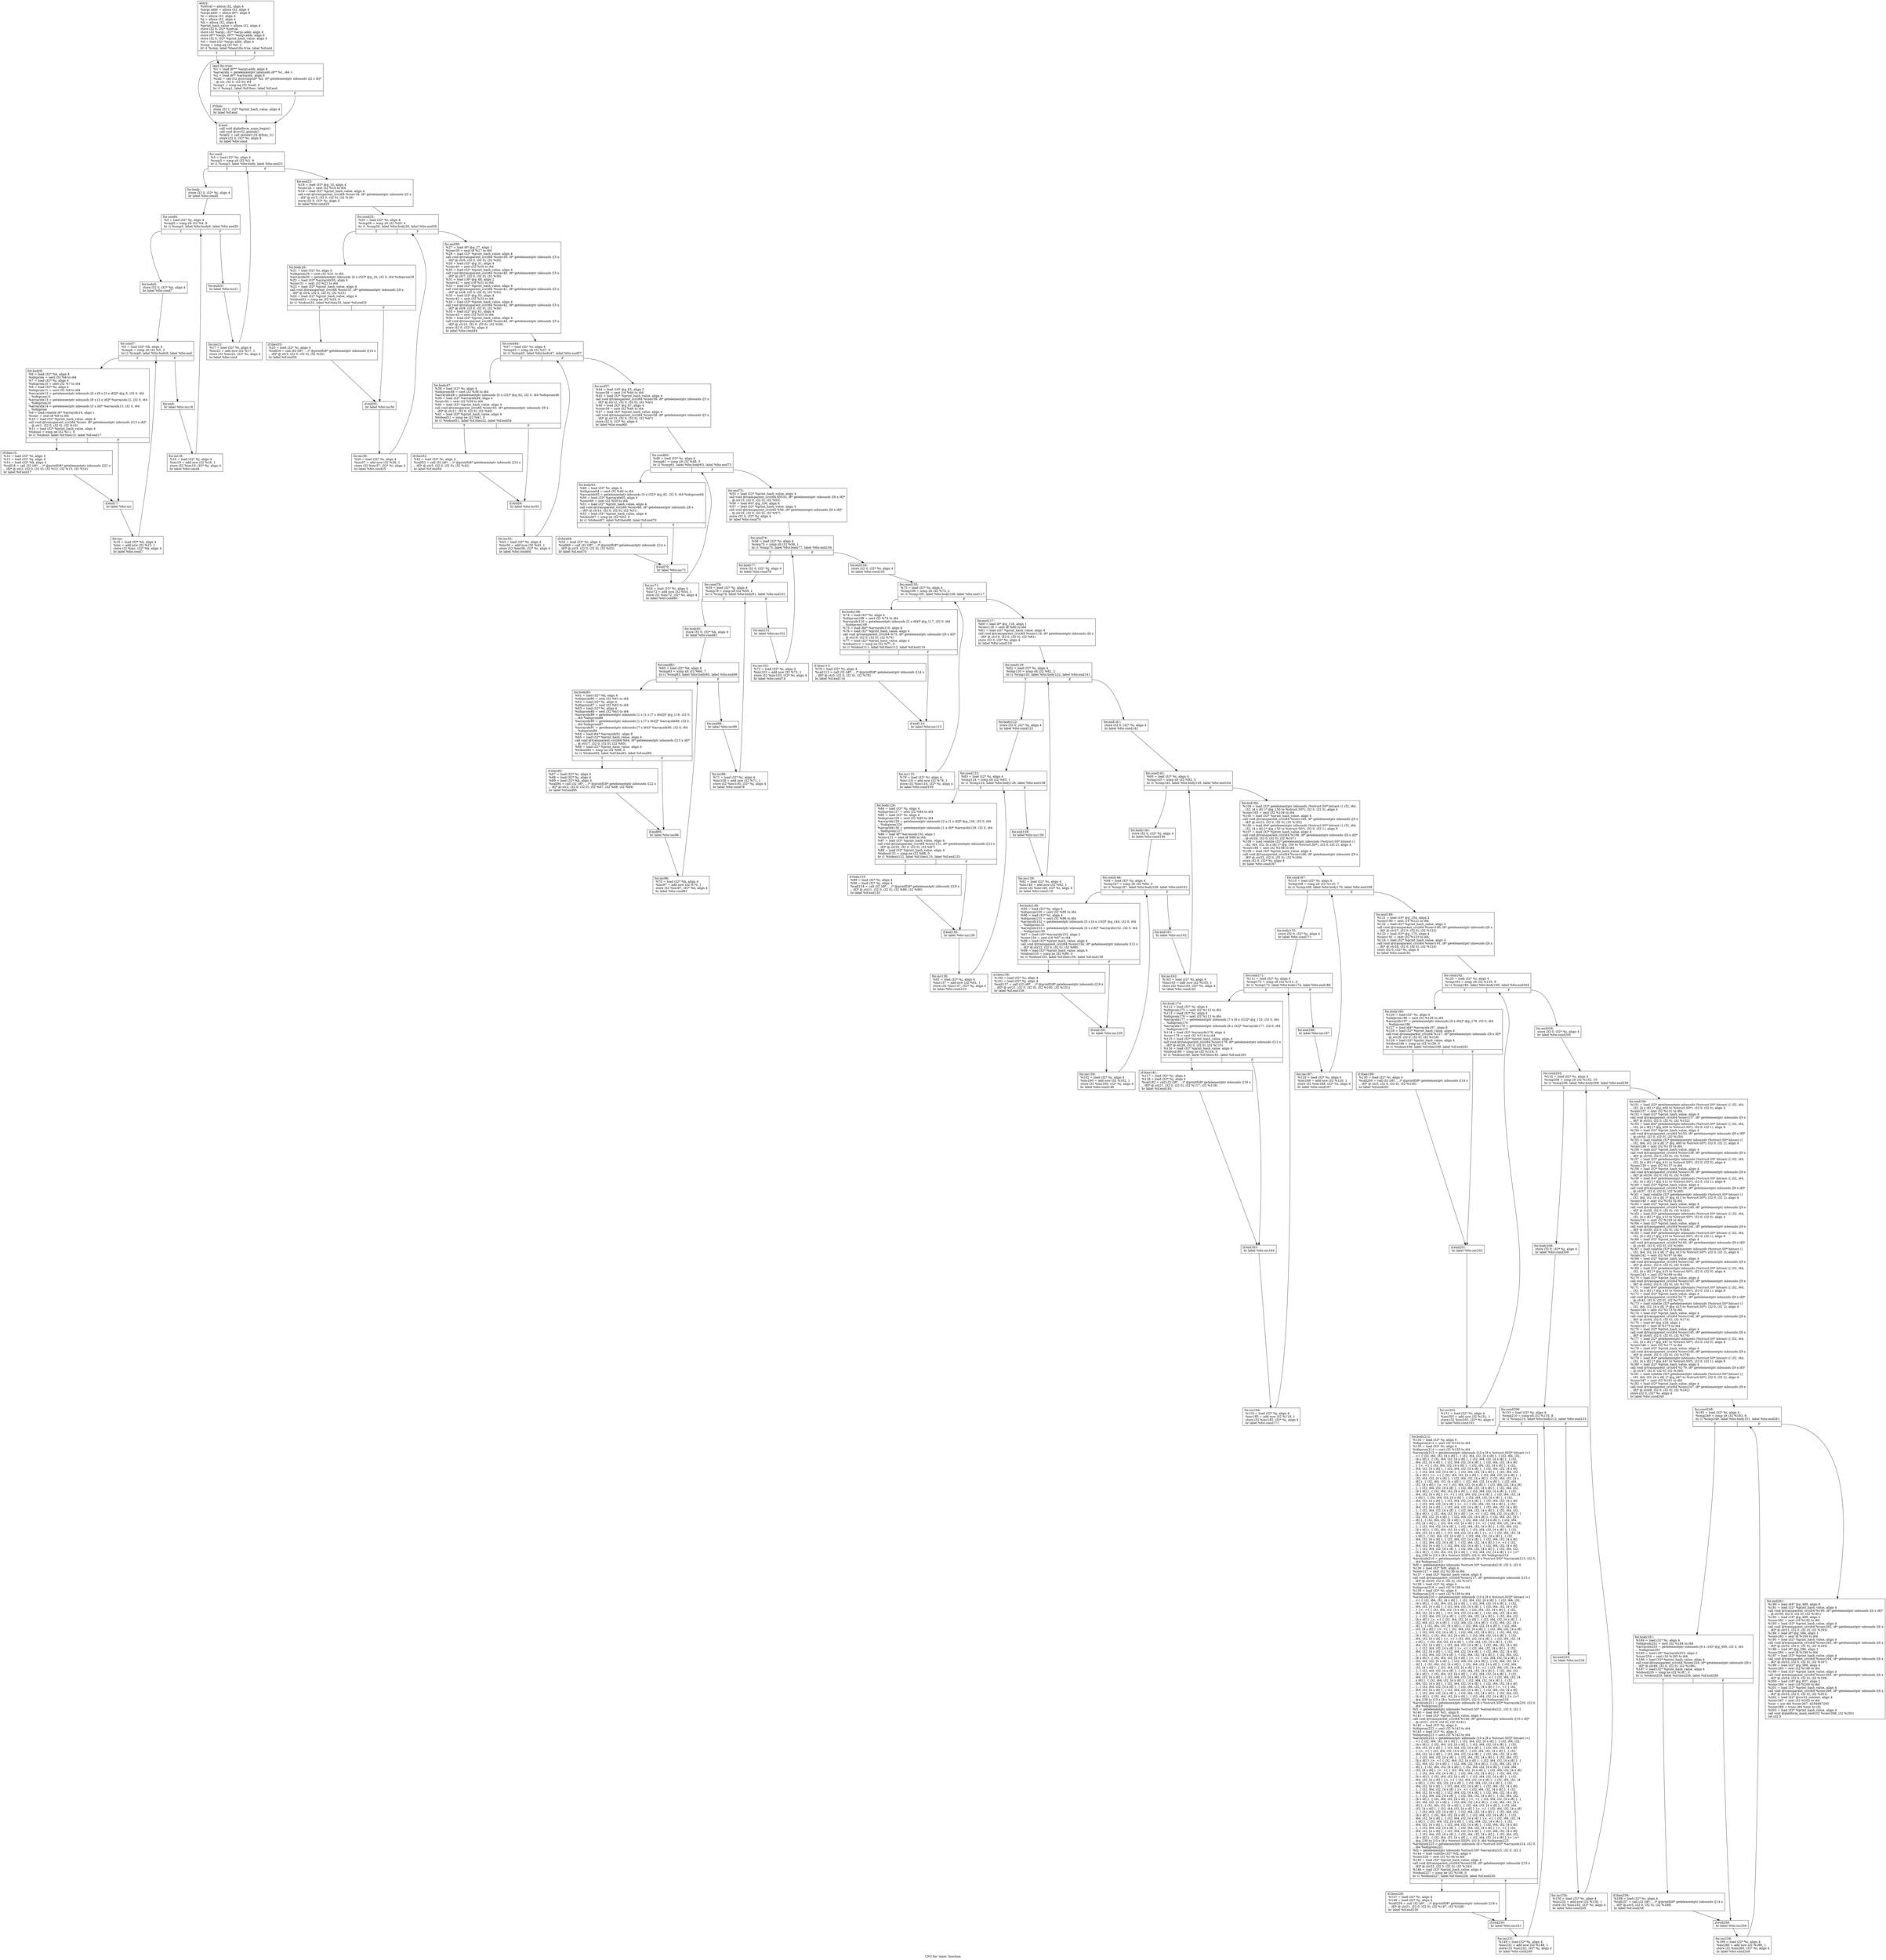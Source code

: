 digraph "CFG for 'main' function" {
	label="CFG for 'main' function";

	Node0xb9564b8 [shape=record,label="{entry:\l  %retval = alloca i32, align 4\l  %argc.addr = alloca i32, align 4\l  %argv.addr = alloca i8**, align 8\l  %i = alloca i32, align 4\l  %j = alloca i32, align 4\l  %k = alloca i32, align 4\l  %print_hash_value = alloca i32, align 4\l  store i32 0, i32* %retval\l  store i32 %argc, i32* %argc.addr, align 4\l  store i8** %argv, i8*** %argv.addr, align 8\l  store i32 0, i32* %print_hash_value, align 4\l  %0 = load i32* %argc.addr, align 4\l  %cmp = icmp eq i32 %0, 2\l  br i1 %cmp, label %land.lhs.true, label %if.end\l|{<s0>T|<s1>F}}"];
	Node0xb9564b8:s0 -> Node0xb9564e8;
	Node0xb9564b8:s1 -> Node0xb956548;
	Node0xb9564e8 [shape=record,label="{land.lhs.true:                                    \l  %1 = load i8*** %argv.addr, align 8\l  %arrayidx = getelementptr inbounds i8** %1, i64 1\l  %2 = load i8** %arrayidx, align 8\l  %call = call i32 @strcmp(i8* %2, i8* getelementptr inbounds ([2 x i8]*\l... @.str, i32 0, i32 0)) #4\l  %cmp1 = icmp eq i32 %call, 0\l  br i1 %cmp1, label %if.then, label %if.end\l|{<s0>T|<s1>F}}"];
	Node0xb9564e8:s0 -> Node0xb956518;
	Node0xb9564e8:s1 -> Node0xb956548;
	Node0xb956518 [shape=record,label="{if.then:                                          \l  store i32 1, i32* %print_hash_value, align 4\l  br label %if.end\l}"];
	Node0xb956518 -> Node0xb956548;
	Node0xb956548 [shape=record,label="{if.end:                                           \l  call void @platform_main_begin()\l  call void @crc32_gentab()\l  %call2 = call zeroext i16 @func_1()\l  store i32 0, i32* %i, align 4\l  br label %for.cond\l}"];
	Node0xb956548 -> Node0xb956578;
	Node0xb956578 [shape=record,label="{for.cond:                                         \l  %3 = load i32* %i, align 4\l  %cmp3 = icmp slt i32 %3, 9\l  br i1 %cmp3, label %for.body, label %for.end23\l|{<s0>T|<s1>F}}"];
	Node0xb956578:s0 -> Node0xb9565a8;
	Node0xb956578:s1 -> Node0xb9567e8;
	Node0xb9565a8 [shape=record,label="{for.body:                                         \l  store i32 0, i32* %j, align 4\l  br label %for.cond4\l}"];
	Node0xb9565a8 -> Node0xb9565d8;
	Node0xb9565d8 [shape=record,label="{for.cond4:                                        \l  %4 = load i32* %j, align 4\l  %cmp5 = icmp slt i32 %4, 8\l  br i1 %cmp5, label %for.body6, label %for.end20\l|{<s0>T|<s1>F}}"];
	Node0xb9565d8:s0 -> Node0xb956608;
	Node0xb9565d8:s1 -> Node0xb956788;
	Node0xb956608 [shape=record,label="{for.body6:                                        \l  store i32 0, i32* %k, align 4\l  br label %for.cond7\l}"];
	Node0xb956608 -> Node0xb956638;
	Node0xb956638 [shape=record,label="{for.cond7:                                        \l  %5 = load i32* %k, align 4\l  %cmp8 = icmp slt i32 %5, 3\l  br i1 %cmp8, label %for.body9, label %for.end\l|{<s0>T|<s1>F}}"];
	Node0xb956638:s0 -> Node0xb956668;
	Node0xb956638:s1 -> Node0xb956728;
	Node0xb956668 [shape=record,label="{for.body9:                                        \l  %6 = load i32* %k, align 4\l  %idxprom = sext i32 %6 to i64\l  %7 = load i32* %j, align 4\l  %idxprom10 = sext i32 %7 to i64\l  %8 = load i32* %i, align 4\l  %idxprom11 = sext i32 %8 to i64\l  %arrayidx12 = getelementptr inbounds [9 x [8 x [3 x i8]]]* @g_5, i32 0, i64\l... %idxprom11\l  %arrayidx13 = getelementptr inbounds [8 x [3 x i8]]* %arrayidx12, i32 0, i64\l... %idxprom10\l  %arrayidx14 = getelementptr inbounds [3 x i8]* %arrayidx13, i32 0, i64\l... %idxprom\l  %9 = load volatile i8* %arrayidx14, align 1\l  %conv = zext i8 %9 to i64\l  %10 = load i32* %print_hash_value, align 4\l  call void @transparent_crc(i64 %conv, i8* getelementptr inbounds ([13 x i8]*\l... @.str1, i32 0, i32 0), i32 %10)\l  %11 = load i32* %print_hash_value, align 4\l  %tobool = icmp ne i32 %11, 0\l  br i1 %tobool, label %if.then15, label %if.end17\l|{<s0>T|<s1>F}}"];
	Node0xb956668:s0 -> Node0xb956698;
	Node0xb956668:s1 -> Node0xb9566c8;
	Node0xb956698 [shape=record,label="{if.then15:                                        \l  %12 = load i32* %i, align 4\l  %13 = load i32* %j, align 4\l  %14 = load i32* %k, align 4\l  %call16 = call i32 (i8*, ...)* @printf(i8* getelementptr inbounds ([22 x\l... i8]* @.str2, i32 0, i32 0), i32 %12, i32 %13, i32 %14)\l  br label %if.end17\l}"];
	Node0xb956698 -> Node0xb9566c8;
	Node0xb9566c8 [shape=record,label="{if.end17:                                         \l  br label %for.inc\l}"];
	Node0xb9566c8 -> Node0xb9566f8;
	Node0xb9566f8 [shape=record,label="{for.inc:                                          \l  %15 = load i32* %k, align 4\l  %inc = add nsw i32 %15, 1\l  store i32 %inc, i32* %k, align 4\l  br label %for.cond7\l}"];
	Node0xb9566f8 -> Node0xb956638;
	Node0xb956728 [shape=record,label="{for.end:                                          \l  br label %for.inc18\l}"];
	Node0xb956728 -> Node0xb956758;
	Node0xb956758 [shape=record,label="{for.inc18:                                        \l  %16 = load i32* %j, align 4\l  %inc19 = add nsw i32 %16, 1\l  store i32 %inc19, i32* %j, align 4\l  br label %for.cond4\l}"];
	Node0xb956758 -> Node0xb9565d8;
	Node0xb956788 [shape=record,label="{for.end20:                                        \l  br label %for.inc21\l}"];
	Node0xb956788 -> Node0xb9567b8;
	Node0xb9567b8 [shape=record,label="{for.inc21:                                        \l  %17 = load i32* %i, align 4\l  %inc22 = add nsw i32 %17, 1\l  store i32 %inc22, i32* %i, align 4\l  br label %for.cond\l}"];
	Node0xb9567b8 -> Node0xb956578;
	Node0xb9567e8 [shape=record,label="{for.end23:                                        \l  %18 = load i32* @g_10, align 4\l  %conv24 = sext i32 %18 to i64\l  %19 = load i32* %print_hash_value, align 4\l  call void @transparent_crc(i64 %conv24, i8* getelementptr inbounds ([5 x\l... i8]* @.str3, i32 0, i32 0), i32 %19)\l  store i32 0, i32* %i, align 4\l  br label %for.cond25\l}"];
	Node0xb9567e8 -> Node0xb956818;
	Node0xb956818 [shape=record,label="{for.cond25:                                       \l  %20 = load i32* %i, align 4\l  %cmp26 = icmp slt i32 %20, 4\l  br i1 %cmp26, label %for.body28, label %for.end38\l|{<s0>T|<s1>F}}"];
	Node0xb956818:s0 -> Node0xb956848;
	Node0xb956818:s1 -> Node0xb93a7d8;
	Node0xb956848 [shape=record,label="{for.body28:                                       \l  %21 = load i32* %i, align 4\l  %idxprom29 = sext i32 %21 to i64\l  %arrayidx30 = getelementptr inbounds [4 x i32]* @g_16, i32 0, i64 %idxprom29\l  %22 = load i32* %arrayidx30, align 4\l  %conv31 = sext i32 %22 to i64\l  %23 = load i32* %print_hash_value, align 4\l  call void @transparent_crc(i64 %conv31, i8* getelementptr inbounds ([8 x\l... i8]* @.str4, i32 0, i32 0), i32 %23)\l  %24 = load i32* %print_hash_value, align 4\l  %tobool32 = icmp ne i32 %24, 0\l  br i1 %tobool32, label %if.then33, label %if.end35\l|{<s0>T|<s1>F}}"];
	Node0xb956848:s0 -> Node0xb956878;
	Node0xb956848:s1 -> Node0xb9568a8;
	Node0xb956878 [shape=record,label="{if.then33:                                        \l  %25 = load i32* %i, align 4\l  %call34 = call i32 (i8*, ...)* @printf(i8* getelementptr inbounds ([14 x\l... i8]* @.str5, i32 0, i32 0), i32 %25)\l  br label %if.end35\l}"];
	Node0xb956878 -> Node0xb9568a8;
	Node0xb9568a8 [shape=record,label="{if.end35:                                         \l  br label %for.inc36\l}"];
	Node0xb9568a8 -> Node0xb9568d8;
	Node0xb9568d8 [shape=record,label="{for.inc36:                                        \l  %26 = load i32* %i, align 4\l  %inc37 = add nsw i32 %26, 1\l  store i32 %inc37, i32* %i, align 4\l  br label %for.cond25\l}"];
	Node0xb9568d8 -> Node0xb956818;
	Node0xb93a7d8 [shape=record,label="{for.end38:                                        \l  %27 = load i8* @g_27, align 1\l  %conv39 = sext i8 %27 to i64\l  %28 = load i32* %print_hash_value, align 4\l  call void @transparent_crc(i64 %conv39, i8* getelementptr inbounds ([5 x\l... i8]* @.str6, i32 0, i32 0), i32 %28)\l  %29 = load i32* @g_31, align 4\l  %conv40 = zext i32 %29 to i64\l  %30 = load i32* %print_hash_value, align 4\l  call void @transparent_crc(i64 %conv40, i8* getelementptr inbounds ([5 x\l... i8]* @.str7, i32 0, i32 0), i32 %30)\l  %31 = load i16* @g_48, align 2\l  %conv41 = zext i16 %31 to i64\l  %32 = load i32* %print_hash_value, align 4\l  call void @transparent_crc(i64 %conv41, i8* getelementptr inbounds ([5 x\l... i8]* @.str8, i32 0, i32 0), i32 %32)\l  %33 = load i32* @g_53, align 4\l  %conv42 = sext i32 %33 to i64\l  %34 = load i32* %print_hash_value, align 4\l  call void @transparent_crc(i64 %conv42, i8* getelementptr inbounds ([5 x\l... i8]* @.str9, i32 0, i32 0), i32 %34)\l  %35 = load i32* @g_61, align 4\l  %conv43 = sext i32 %35 to i64\l  %36 = load i32* %print_hash_value, align 4\l  call void @transparent_crc(i64 %conv43, i8* getelementptr inbounds ([5 x\l... i8]* @.str10, i32 0, i32 0), i32 %36)\l  store i32 0, i32* %i, align 4\l  br label %for.cond44\l}"];
	Node0xb93a7d8 -> Node0xb93a808;
	Node0xb93a808 [shape=record,label="{for.cond44:                                       \l  %37 = load i32* %i, align 4\l  %cmp45 = icmp slt i32 %37, 6\l  br i1 %cmp45, label %for.body47, label %for.end57\l|{<s0>T|<s1>F}}"];
	Node0xb93a808:s0 -> Node0xb93a838;
	Node0xb93a808:s1 -> Node0xb94a2e8;
	Node0xb93a838 [shape=record,label="{for.body47:                                       \l  %38 = load i32* %i, align 4\l  %idxprom48 = sext i32 %38 to i64\l  %arrayidx49 = getelementptr inbounds [6 x i32]* @g_62, i32 0, i64 %idxprom48\l  %39 = load i32* %arrayidx49, align 4\l  %conv50 = sext i32 %39 to i64\l  %40 = load i32* %print_hash_value, align 4\l  call void @transparent_crc(i64 %conv50, i8* getelementptr inbounds ([8 x\l... i8]* @.str11, i32 0, i32 0), i32 %40)\l  %41 = load i32* %print_hash_value, align 4\l  %tobool51 = icmp ne i32 %41, 0\l  br i1 %tobool51, label %if.then52, label %if.end54\l|{<s0>T|<s1>F}}"];
	Node0xb93a838:s0 -> Node0xb93a868;
	Node0xb93a838:s1 -> Node0xb93a898;
	Node0xb93a868 [shape=record,label="{if.then52:                                        \l  %42 = load i32* %i, align 4\l  %call53 = call i32 (i8*, ...)* @printf(i8* getelementptr inbounds ([14 x\l... i8]* @.str5, i32 0, i32 0), i32 %42)\l  br label %if.end54\l}"];
	Node0xb93a868 -> Node0xb93a898;
	Node0xb93a898 [shape=record,label="{if.end54:                                         \l  br label %for.inc55\l}"];
	Node0xb93a898 -> Node0xb93a8c8;
	Node0xb93a8c8 [shape=record,label="{for.inc55:                                        \l  %43 = load i32* %i, align 4\l  %inc56 = add nsw i32 %43, 1\l  store i32 %inc56, i32* %i, align 4\l  br label %for.cond44\l}"];
	Node0xb93a8c8 -> Node0xb93a808;
	Node0xb94a2e8 [shape=record,label="{for.end57:                                        \l  %44 = load i16* @g_63, align 2\l  %conv58 = zext i16 %44 to i64\l  %45 = load i32* %print_hash_value, align 4\l  call void @transparent_crc(i64 %conv58, i8* getelementptr inbounds ([5 x\l... i8]* @.str12, i32 0, i32 0), i32 %45)\l  %46 = load i32* @g_87, align 4\l  %conv59 = sext i32 %46 to i64\l  %47 = load i32* %print_hash_value, align 4\l  call void @transparent_crc(i64 %conv59, i8* getelementptr inbounds ([5 x\l... i8]* @.str13, i32 0, i32 0), i32 %47)\l  store i32 0, i32* %i, align 4\l  br label %for.cond60\l}"];
	Node0xb94a2e8 -> Node0xb94a318;
	Node0xb94a318 [shape=record,label="{for.cond60:                                       \l  %48 = load i32* %i, align 4\l  %cmp61 = icmp slt i32 %48, 5\l  br i1 %cmp61, label %for.body63, label %for.end73\l|{<s0>T|<s1>F}}"];
	Node0xb94a318:s0 -> Node0xb94a348;
	Node0xb94a318:s1 -> Node0xb94a408;
	Node0xb94a348 [shape=record,label="{for.body63:                                       \l  %49 = load i32* %i, align 4\l  %idxprom64 = sext i32 %49 to i64\l  %arrayidx65 = getelementptr inbounds [5 x i32]* @g_92, i32 0, i64 %idxprom64\l  %50 = load i32* %arrayidx65, align 4\l  %conv66 = zext i32 %50 to i64\l  %51 = load i32* %print_hash_value, align 4\l  call void @transparent_crc(i64 %conv66, i8* getelementptr inbounds ([8 x\l... i8]* @.str14, i32 0, i32 0), i32 %51)\l  %52 = load i32* %print_hash_value, align 4\l  %tobool67 = icmp ne i32 %52, 0\l  br i1 %tobool67, label %if.then68, label %if.end70\l|{<s0>T|<s1>F}}"];
	Node0xb94a348:s0 -> Node0xb94a378;
	Node0xb94a348:s1 -> Node0xb94a3a8;
	Node0xb94a378 [shape=record,label="{if.then68:                                        \l  %53 = load i32* %i, align 4\l  %call69 = call i32 (i8*, ...)* @printf(i8* getelementptr inbounds ([14 x\l... i8]* @.str5, i32 0, i32 0), i32 %53)\l  br label %if.end70\l}"];
	Node0xb94a378 -> Node0xb94a3a8;
	Node0xb94a3a8 [shape=record,label="{if.end70:                                         \l  br label %for.inc71\l}"];
	Node0xb94a3a8 -> Node0xb94a3d8;
	Node0xb94a3d8 [shape=record,label="{for.inc71:                                        \l  %54 = load i32* %i, align 4\l  %inc72 = add nsw i32 %54, 1\l  store i32 %inc72, i32* %i, align 4\l  br label %for.cond60\l}"];
	Node0xb94a3d8 -> Node0xb94a318;
	Node0xb94a408 [shape=record,label="{for.end73:                                        \l  %55 = load i32* %print_hash_value, align 4\l  call void @transparent_crc(i64 65535, i8* getelementptr inbounds ([6 x i8]*\l... @.str15, i32 0, i32 0), i32 %55)\l  %56 = load i64* @g_106, align 8\l  %57 = load i32* %print_hash_value, align 4\l  call void @transparent_crc(i64 %56, i8* getelementptr inbounds ([6 x i8]*\l... @.str16, i32 0, i32 0), i32 %57)\l  store i32 0, i32* %i, align 4\l  br label %for.cond74\l}"];
	Node0xb94a408 -> Node0xb94a438;
	Node0xb94a438 [shape=record,label="{for.cond74:                                       \l  %58 = load i32* %i, align 4\l  %cmp75 = icmp slt i32 %58, 1\l  br i1 %cmp75, label %for.body77, label %for.end104\l|{<s0>T|<s1>F}}"];
	Node0xb94a438:s0 -> Node0xb94a468;
	Node0xb94a438:s1 -> Node0xb94a6a8;
	Node0xb94a468 [shape=record,label="{for.body77:                                       \l  store i32 0, i32* %j, align 4\l  br label %for.cond78\l}"];
	Node0xb94a468 -> Node0xb94a498;
	Node0xb94a498 [shape=record,label="{for.cond78:                                       \l  %59 = load i32* %j, align 4\l  %cmp79 = icmp slt i32 %59, 1\l  br i1 %cmp79, label %for.body81, label %for.end101\l|{<s0>T|<s1>F}}"];
	Node0xb94a498:s0 -> Node0xb94a4c8;
	Node0xb94a498:s1 -> Node0xb94a648;
	Node0xb94a4c8 [shape=record,label="{for.body81:                                       \l  store i32 0, i32* %k, align 4\l  br label %for.cond82\l}"];
	Node0xb94a4c8 -> Node0xb94a4f8;
	Node0xb94a4f8 [shape=record,label="{for.cond82:                                       \l  %60 = load i32* %k, align 4\l  %cmp83 = icmp slt i32 %60, 7\l  br i1 %cmp83, label %for.body85, label %for.end98\l|{<s0>T|<s1>F}}"];
	Node0xb94a4f8:s0 -> Node0xb94a528;
	Node0xb94a4f8:s1 -> Node0xb94a5e8;
	Node0xb94a528 [shape=record,label="{for.body85:                                       \l  %61 = load i32* %k, align 4\l  %idxprom86 = sext i32 %61 to i64\l  %62 = load i32* %j, align 4\l  %idxprom87 = sext i32 %62 to i64\l  %63 = load i32* %i, align 4\l  %idxprom88 = sext i32 %63 to i64\l  %arrayidx89 = getelementptr inbounds [1 x [1 x [7 x i64]]]* @g_116, i32 0,\l... i64 %idxprom88\l  %arrayidx90 = getelementptr inbounds [1 x [7 x i64]]* %arrayidx89, i32 0,\l... i64 %idxprom87\l  %arrayidx91 = getelementptr inbounds [7 x i64]* %arrayidx90, i32 0, i64\l... %idxprom86\l  %64 = load i64* %arrayidx91, align 8\l  %65 = load i32* %print_hash_value, align 4\l  call void @transparent_crc(i64 %64, i8* getelementptr inbounds ([15 x i8]*\l... @.str17, i32 0, i32 0), i32 %65)\l  %66 = load i32* %print_hash_value, align 4\l  %tobool92 = icmp ne i32 %66, 0\l  br i1 %tobool92, label %if.then93, label %if.end95\l|{<s0>T|<s1>F}}"];
	Node0xb94a528:s0 -> Node0xb94a558;
	Node0xb94a528:s1 -> Node0xb94a588;
	Node0xb94a558 [shape=record,label="{if.then93:                                        \l  %67 = load i32* %i, align 4\l  %68 = load i32* %j, align 4\l  %69 = load i32* %k, align 4\l  %call94 = call i32 (i8*, ...)* @printf(i8* getelementptr inbounds ([22 x\l... i8]* @.str2, i32 0, i32 0), i32 %67, i32 %68, i32 %69)\l  br label %if.end95\l}"];
	Node0xb94a558 -> Node0xb94a588;
	Node0xb94a588 [shape=record,label="{if.end95:                                         \l  br label %for.inc96\l}"];
	Node0xb94a588 -> Node0xb94a5b8;
	Node0xb94a5b8 [shape=record,label="{for.inc96:                                        \l  %70 = load i32* %k, align 4\l  %inc97 = add nsw i32 %70, 1\l  store i32 %inc97, i32* %k, align 4\l  br label %for.cond82\l}"];
	Node0xb94a5b8 -> Node0xb94a4f8;
	Node0xb94a5e8 [shape=record,label="{for.end98:                                        \l  br label %for.inc99\l}"];
	Node0xb94a5e8 -> Node0xb94a618;
	Node0xb94a618 [shape=record,label="{for.inc99:                                        \l  %71 = load i32* %j, align 4\l  %inc100 = add nsw i32 %71, 1\l  store i32 %inc100, i32* %j, align 4\l  br label %for.cond78\l}"];
	Node0xb94a618 -> Node0xb94a498;
	Node0xb94a648 [shape=record,label="{for.end101:                                       \l  br label %for.inc102\l}"];
	Node0xb94a648 -> Node0xb94a678;
	Node0xb94a678 [shape=record,label="{for.inc102:                                       \l  %72 = load i32* %i, align 4\l  %inc103 = add nsw i32 %72, 1\l  store i32 %inc103, i32* %i, align 4\l  br label %for.cond74\l}"];
	Node0xb94a678 -> Node0xb94a438;
	Node0xb94a6a8 [shape=record,label="{for.end104:                                       \l  store i32 0, i32* %i, align 4\l  br label %for.cond105\l}"];
	Node0xb94a6a8 -> Node0xb94a6d8;
	Node0xb94a6d8 [shape=record,label="{for.cond105:                                      \l  %73 = load i32* %i, align 4\l  %cmp106 = icmp slt i32 %73, 2\l  br i1 %cmp106, label %for.body108, label %for.end117\l|{<s0>T|<s1>F}}"];
	Node0xb94a6d8:s0 -> Node0xb94a708;
	Node0xb94a6d8:s1 -> Node0xb94a7c8;
	Node0xb94a708 [shape=record,label="{for.body108:                                      \l  %74 = load i32* %i, align 4\l  %idxprom109 = sext i32 %74 to i64\l  %arrayidx110 = getelementptr inbounds [2 x i64]* @g_117, i32 0, i64\l... %idxprom109\l  %75 = load i64* %arrayidx110, align 8\l  %76 = load i32* %print_hash_value, align 4\l  call void @transparent_crc(i64 %75, i8* getelementptr inbounds ([9 x i8]*\l... @.str18, i32 0, i32 0), i32 %76)\l  %77 = load i32* %print_hash_value, align 4\l  %tobool111 = icmp ne i32 %77, 0\l  br i1 %tobool111, label %if.then112, label %if.end114\l|{<s0>T|<s1>F}}"];
	Node0xb94a708:s0 -> Node0xb94a738;
	Node0xb94a708:s1 -> Node0xb94a768;
	Node0xb94a738 [shape=record,label="{if.then112:                                       \l  %78 = load i32* %i, align 4\l  %call113 = call i32 (i8*, ...)* @printf(i8* getelementptr inbounds ([14 x\l... i8]* @.str5, i32 0, i32 0), i32 %78)\l  br label %if.end114\l}"];
	Node0xb94a738 -> Node0xb94a768;
	Node0xb94a768 [shape=record,label="{if.end114:                                        \l  br label %for.inc115\l}"];
	Node0xb94a768 -> Node0xb94a798;
	Node0xb94a798 [shape=record,label="{for.inc115:                                       \l  %79 = load i32* %i, align 4\l  %inc116 = add nsw i32 %79, 1\l  store i32 %inc116, i32* %i, align 4\l  br label %for.cond105\l}"];
	Node0xb94a798 -> Node0xb94a6d8;
	Node0xb94a7c8 [shape=record,label="{for.end117:                                       \l  %80 = load i8* @g_118, align 1\l  %conv118 = sext i8 %80 to i64\l  %81 = load i32* %print_hash_value, align 4\l  call void @transparent_crc(i64 %conv118, i8* getelementptr inbounds ([6 x\l... i8]* @.str19, i32 0, i32 0), i32 %81)\l  store i32 0, i32* %i, align 4\l  br label %for.cond119\l}"];
	Node0xb94a7c8 -> Node0xb94a7f8;
	Node0xb94a7f8 [shape=record,label="{for.cond119:                                      \l  %82 = load i32* %i, align 4\l  %cmp120 = icmp slt i32 %82, 2\l  br i1 %cmp120, label %for.body122, label %for.end141\l|{<s0>T|<s1>F}}"];
	Node0xb94a7f8:s0 -> Node0xb94a828;
	Node0xb94a7f8:s1 -> Node0xb94a9a8;
	Node0xb94a828 [shape=record,label="{for.body122:                                      \l  store i32 0, i32* %j, align 4\l  br label %for.cond123\l}"];
	Node0xb94a828 -> Node0xb94a858;
	Node0xb94a858 [shape=record,label="{for.cond123:                                      \l  %83 = load i32* %j, align 4\l  %cmp124 = icmp slt i32 %83, 1\l  br i1 %cmp124, label %for.body126, label %for.end138\l|{<s0>T|<s1>F}}"];
	Node0xb94a858:s0 -> Node0xb94a888;
	Node0xb94a858:s1 -> Node0xb94a948;
	Node0xb94a888 [shape=record,label="{for.body126:                                      \l  %84 = load i32* %j, align 4\l  %idxprom127 = sext i32 %84 to i64\l  %85 = load i32* %i, align 4\l  %idxprom128 = sext i32 %85 to i64\l  %arrayidx129 = getelementptr inbounds [2 x [1 x i8]]* @g_136, i32 0, i64\l... %idxprom128\l  %arrayidx130 = getelementptr inbounds [1 x i8]* %arrayidx129, i32 0, i64\l... %idxprom127\l  %86 = load i8* %arrayidx130, align 1\l  %conv131 = zext i8 %86 to i64\l  %87 = load i32* %print_hash_value, align 4\l  call void @transparent_crc(i64 %conv131, i8* getelementptr inbounds ([12 x\l... i8]* @.str20, i32 0, i32 0), i32 %87)\l  %88 = load i32* %print_hash_value, align 4\l  %tobool132 = icmp ne i32 %88, 0\l  br i1 %tobool132, label %if.then133, label %if.end135\l|{<s0>T|<s1>F}}"];
	Node0xb94a888:s0 -> Node0xb94a8b8;
	Node0xb94a888:s1 -> Node0xb94a8e8;
	Node0xb94a8b8 [shape=record,label="{if.then133:                                       \l  %89 = load i32* %i, align 4\l  %90 = load i32* %j, align 4\l  %call134 = call i32 (i8*, ...)* @printf(i8* getelementptr inbounds ([18 x\l... i8]* @.str21, i32 0, i32 0), i32 %89, i32 %90)\l  br label %if.end135\l}"];
	Node0xb94a8b8 -> Node0xb94a8e8;
	Node0xb94a8e8 [shape=record,label="{if.end135:                                        \l  br label %for.inc136\l}"];
	Node0xb94a8e8 -> Node0xb94a918;
	Node0xb94a918 [shape=record,label="{for.inc136:                                       \l  %91 = load i32* %j, align 4\l  %inc137 = add nsw i32 %91, 1\l  store i32 %inc137, i32* %j, align 4\l  br label %for.cond123\l}"];
	Node0xb94a918 -> Node0xb94a858;
	Node0xb94a948 [shape=record,label="{for.end138:                                       \l  br label %for.inc139\l}"];
	Node0xb94a948 -> Node0xb94a978;
	Node0xb94a978 [shape=record,label="{for.inc139:                                       \l  %92 = load i32* %i, align 4\l  %inc140 = add nsw i32 %92, 1\l  store i32 %inc140, i32* %i, align 4\l  br label %for.cond119\l}"];
	Node0xb94a978 -> Node0xb94a7f8;
	Node0xb94a9a8 [shape=record,label="{for.end141:                                       \l  store i32 0, i32* %i, align 4\l  br label %for.cond142\l}"];
	Node0xb94a9a8 -> Node0xb94a9d8;
	Node0xb94a9d8 [shape=record,label="{for.cond142:                                      \l  %93 = load i32* %i, align 4\l  %cmp143 = icmp slt i32 %93, 5\l  br i1 %cmp143, label %for.body145, label %for.end164\l|{<s0>T|<s1>F}}"];
	Node0xb94a9d8:s0 -> Node0xb94aa08;
	Node0xb94a9d8:s1 -> Node0xb965f78;
	Node0xb94aa08 [shape=record,label="{for.body145:                                      \l  store i32 0, i32* %j, align 4\l  br label %for.cond146\l}"];
	Node0xb94aa08 -> Node0xb94aa38;
	Node0xb94aa38 [shape=record,label="{for.cond146:                                      \l  %94 = load i32* %j, align 4\l  %cmp147 = icmp slt i32 %94, 4\l  br i1 %cmp147, label %for.body149, label %for.end161\l|{<s0>T|<s1>F}}"];
	Node0xb94aa38:s0 -> Node0xb94aa68;
	Node0xb94aa38:s1 -> Node0xb965f18;
	Node0xb94aa68 [shape=record,label="{for.body149:                                      \l  %95 = load i32* %j, align 4\l  %idxprom150 = sext i32 %95 to i64\l  %96 = load i32* %i, align 4\l  %idxprom151 = sext i32 %96 to i64\l  %arrayidx152 = getelementptr inbounds [5 x [4 x i16]]* @g_144, i32 0, i64\l... %idxprom151\l  %arrayidx153 = getelementptr inbounds [4 x i16]* %arrayidx152, i32 0, i64\l... %idxprom150\l  %97 = load i16* %arrayidx153, align 2\l  %conv154 = sext i16 %97 to i64\l  %98 = load i32* %print_hash_value, align 4\l  call void @transparent_crc(i64 %conv154, i8* getelementptr inbounds ([12 x\l... i8]* @.str22, i32 0, i32 0), i32 %98)\l  %99 = load i32* %print_hash_value, align 4\l  %tobool155 = icmp ne i32 %99, 0\l  br i1 %tobool155, label %if.then156, label %if.end158\l|{<s0>T|<s1>F}}"];
	Node0xb94aa68:s0 -> Node0xb94aa98;
	Node0xb94aa68:s1 -> Node0xb94aac8;
	Node0xb94aa98 [shape=record,label="{if.then156:                                       \l  %100 = load i32* %i, align 4\l  %101 = load i32* %j, align 4\l  %call157 = call i32 (i8*, ...)* @printf(i8* getelementptr inbounds ([18 x\l... i8]* @.str21, i32 0, i32 0), i32 %100, i32 %101)\l  br label %if.end158\l}"];
	Node0xb94aa98 -> Node0xb94aac8;
	Node0xb94aac8 [shape=record,label="{if.end158:                                        \l  br label %for.inc159\l}"];
	Node0xb94aac8 -> Node0xb965ee8;
	Node0xb965ee8 [shape=record,label="{for.inc159:                                       \l  %102 = load i32* %j, align 4\l  %inc160 = add nsw i32 %102, 1\l  store i32 %inc160, i32* %j, align 4\l  br label %for.cond146\l}"];
	Node0xb965ee8 -> Node0xb94aa38;
	Node0xb965f18 [shape=record,label="{for.end161:                                       \l  br label %for.inc162\l}"];
	Node0xb965f18 -> Node0xb965f48;
	Node0xb965f48 [shape=record,label="{for.inc162:                                       \l  %103 = load i32* %i, align 4\l  %inc163 = add nsw i32 %103, 1\l  store i32 %inc163, i32* %i, align 4\l  br label %for.cond142\l}"];
	Node0xb965f48 -> Node0xb94a9d8;
	Node0xb965f78 [shape=record,label="{for.end164:                                       \l  %104 = load i32* getelementptr inbounds (%struct.S0* bitcast (\{ i32, i64,\l... i32, [4 x i8] \}* @g_150 to %struct.S0*), i32 0, i32 0), align 4\l  %conv165 = zext i32 %104 to i64\l  %105 = load i32* %print_hash_value, align 4\l  call void @transparent_crc(i64 %conv165, i8* getelementptr inbounds ([9 x\l... i8]* @.str23, i32 0, i32 0), i32 %105)\l  %106 = load i64* getelementptr inbounds (%struct.S0* bitcast (\{ i32, i64,\l... i32, [4 x i8] \}* @g_150 to %struct.S0*), i32 0, i32 1), align 8\l  %107 = load i32* %print_hash_value, align 4\l  call void @transparent_crc(i64 %106, i8* getelementptr inbounds ([9 x i8]*\l... @.str24, i32 0, i32 0), i32 %107)\l  %108 = load volatile i32* getelementptr inbounds (%struct.S0* bitcast (\{\l... i32, i64, i32, [4 x i8] \}* @g_150 to %struct.S0*), i32 0, i32 2), align 4\l  %conv166 = sext i32 %108 to i64\l  %109 = load i32* %print_hash_value, align 4\l  call void @transparent_crc(i64 %conv166, i8* getelementptr inbounds ([9 x\l... i8]* @.str25, i32 0, i32 0), i32 %109)\l  store i32 0, i32* %i, align 4\l  br label %for.cond167\l}"];
	Node0xb965f78 -> Node0xb965fa8;
	Node0xb965fa8 [shape=record,label="{for.cond167:                                      \l  %110 = load i32* %i, align 4\l  %cmp168 = icmp slt i32 %110, 7\l  br i1 %cmp168, label %for.body170, label %for.end189\l|{<s0>T|<s1>F}}"];
	Node0xb965fa8:s0 -> Node0xb965fd8;
	Node0xb965fa8:s1 -> Node0xb966158;
	Node0xb965fd8 [shape=record,label="{for.body170:                                      \l  store i32 0, i32* %j, align 4\l  br label %for.cond171\l}"];
	Node0xb965fd8 -> Node0xb966008;
	Node0xb966008 [shape=record,label="{for.cond171:                                      \l  %111 = load i32* %j, align 4\l  %cmp172 = icmp slt i32 %111, 6\l  br i1 %cmp172, label %for.body174, label %for.end186\l|{<s0>T|<s1>F}}"];
	Node0xb966008:s0 -> Node0xb966038;
	Node0xb966008:s1 -> Node0xb9660f8;
	Node0xb966038 [shape=record,label="{for.body174:                                      \l  %112 = load i32* %j, align 4\l  %idxprom175 = sext i32 %112 to i64\l  %113 = load i32* %i, align 4\l  %idxprom176 = sext i32 %113 to i64\l  %arrayidx177 = getelementptr inbounds [7 x [6 x i32]]* @g_153, i32 0, i64\l... %idxprom176\l  %arrayidx178 = getelementptr inbounds [6 x i32]* %arrayidx177, i32 0, i64\l... %idxprom175\l  %114 = load i32* %arrayidx178, align 4\l  %conv179 = sext i32 %114 to i64\l  %115 = load i32* %print_hash_value, align 4\l  call void @transparent_crc(i64 %conv179, i8* getelementptr inbounds ([12 x\l... i8]* @.str26, i32 0, i32 0), i32 %115)\l  %116 = load i32* %print_hash_value, align 4\l  %tobool180 = icmp ne i32 %116, 0\l  br i1 %tobool180, label %if.then181, label %if.end183\l|{<s0>T|<s1>F}}"];
	Node0xb966038:s0 -> Node0xb966068;
	Node0xb966038:s1 -> Node0xb966098;
	Node0xb966068 [shape=record,label="{if.then181:                                       \l  %117 = load i32* %i, align 4\l  %118 = load i32* %j, align 4\l  %call182 = call i32 (i8*, ...)* @printf(i8* getelementptr inbounds ([18 x\l... i8]* @.str21, i32 0, i32 0), i32 %117, i32 %118)\l  br label %if.end183\l}"];
	Node0xb966068 -> Node0xb966098;
	Node0xb966098 [shape=record,label="{if.end183:                                        \l  br label %for.inc184\l}"];
	Node0xb966098 -> Node0xb9660c8;
	Node0xb9660c8 [shape=record,label="{for.inc184:                                       \l  %119 = load i32* %j, align 4\l  %inc185 = add nsw i32 %119, 1\l  store i32 %inc185, i32* %j, align 4\l  br label %for.cond171\l}"];
	Node0xb9660c8 -> Node0xb966008;
	Node0xb9660f8 [shape=record,label="{for.end186:                                       \l  br label %for.inc187\l}"];
	Node0xb9660f8 -> Node0xb966128;
	Node0xb966128 [shape=record,label="{for.inc187:                                       \l  %120 = load i32* %i, align 4\l  %inc188 = add nsw i32 %120, 1\l  store i32 %inc188, i32* %i, align 4\l  br label %for.cond167\l}"];
	Node0xb966128 -> Node0xb965fa8;
	Node0xb966158 [shape=record,label="{for.end189:                                       \l  %121 = load i16* @g_154, align 2\l  %conv190 = sext i16 %121 to i64\l  %122 = load i32* %print_hash_value, align 4\l  call void @transparent_crc(i64 %conv190, i8* getelementptr inbounds ([6 x\l... i8]* @.str27, i32 0, i32 0), i32 %122)\l  %123 = load i32* @g_175, align 4\l  %conv191 = zext i32 %123 to i64\l  %124 = load i32* %print_hash_value, align 4\l  call void @transparent_crc(i64 %conv191, i8* getelementptr inbounds ([6 x\l... i8]* @.str28, i32 0, i32 0), i32 %124)\l  store i32 0, i32* %i, align 4\l  br label %for.cond192\l}"];
	Node0xb966158 -> Node0xb966188;
	Node0xb966188 [shape=record,label="{for.cond192:                                      \l  %125 = load i32* %i, align 4\l  %cmp193 = icmp slt i32 %125, 9\l  br i1 %cmp193, label %for.body195, label %for.end204\l|{<s0>T|<s1>F}}"];
	Node0xb966188:s0 -> Node0xb9661b8;
	Node0xb966188:s1 -> Node0xb966278;
	Node0xb9661b8 [shape=record,label="{for.body195:                                      \l  %126 = load i32* %i, align 4\l  %idxprom196 = sext i32 %126 to i64\l  %arrayidx197 = getelementptr inbounds [9 x i64]* @g_179, i32 0, i64\l... %idxprom196\l  %127 = load i64* %arrayidx197, align 8\l  %128 = load i32* %print_hash_value, align 4\l  call void @transparent_crc(i64 %127, i8* getelementptr inbounds ([9 x i8]*\l... @.str29, i32 0, i32 0), i32 %128)\l  %129 = load i32* %print_hash_value, align 4\l  %tobool198 = icmp ne i32 %129, 0\l  br i1 %tobool198, label %if.then199, label %if.end201\l|{<s0>T|<s1>F}}"];
	Node0xb9661b8:s0 -> Node0xb9661e8;
	Node0xb9661b8:s1 -> Node0xb966218;
	Node0xb9661e8 [shape=record,label="{if.then199:                                       \l  %130 = load i32* %i, align 4\l  %call200 = call i32 (i8*, ...)* @printf(i8* getelementptr inbounds ([14 x\l... i8]* @.str5, i32 0, i32 0), i32 %130)\l  br label %if.end201\l}"];
	Node0xb9661e8 -> Node0xb966218;
	Node0xb966218 [shape=record,label="{if.end201:                                        \l  br label %for.inc202\l}"];
	Node0xb966218 -> Node0xb966248;
	Node0xb966248 [shape=record,label="{for.inc202:                                       \l  %131 = load i32* %i, align 4\l  %inc203 = add nsw i32 %131, 1\l  store i32 %inc203, i32* %i, align 4\l  br label %for.cond192\l}"];
	Node0xb966248 -> Node0xb966188;
	Node0xb966278 [shape=record,label="{for.end204:                                       \l  store i32 0, i32* %i, align 4\l  br label %for.cond205\l}"];
	Node0xb966278 -> Node0xb9662a8;
	Node0xb9662a8 [shape=record,label="{for.cond205:                                      \l  %132 = load i32* %i, align 4\l  %cmp206 = icmp slt i32 %132, 10\l  br i1 %cmp206, label %for.body208, label %for.end236\l|{<s0>T|<s1>F}}"];
	Node0xb9662a8:s0 -> Node0xb9662d8;
	Node0xb9662a8:s1 -> Node0xb966458;
	Node0xb9662d8 [shape=record,label="{for.body208:                                      \l  store i32 0, i32* %j, align 4\l  br label %for.cond209\l}"];
	Node0xb9662d8 -> Node0xb966308;
	Node0xb966308 [shape=record,label="{for.cond209:                                      \l  %133 = load i32* %j, align 4\l  %cmp210 = icmp slt i32 %133, 8\l  br i1 %cmp210, label %for.body212, label %for.end233\l|{<s0>T|<s1>F}}"];
	Node0xb966308:s0 -> Node0xb966338;
	Node0xb966308:s1 -> Node0xb9663f8;
	Node0xb966338 [shape=record,label="{for.body212:                                      \l  %134 = load i32* %j, align 4\l  %idxprom213 = sext i32 %134 to i64\l  %135 = load i32* %i, align 4\l  %idxprom214 = sext i32 %135 to i64\l  %arrayidx215 = getelementptr inbounds [10 x [8 x %struct.S0]]* bitcast (\<\{\l... \<\{ \{ i32, i64, i32, [4 x i8] \}, \{ i32, i64, i32, [4 x i8] \}, \{ i32, i64, i32,\l... [4 x i8] \}, \{ i32, i64, i32, [4 x i8] \}, \{ i32, i64, i32, [4 x i8] \}, \{ i32,\l... i64, i32, [4 x i8] \}, \{ i32, i64, i32, [4 x i8] \}, \{ i32, i64, i32, [4 x i8]\l... \} \}\>, \<\{ \{ i32, i64, i32, [4 x i8] \}, \{ i32, i64, i32, [4 x i8] \}, \{ i32,\l... i64, i32, [4 x i8] \}, \{ i32, i64, i32, [4 x i8] \}, \{ i32, i64, i32, [4 x i8]\l... \}, \{ i32, i64, i32, [4 x i8] \}, \{ i32, i64, i32, [4 x i8] \}, \{ i32, i64, i32,\l... [4 x i8] \} \}\>, \<\{ \{ i32, i64, i32, [4 x i8] \}, \{ i32, i64, i32, [4 x i8] \}, \{\l... i32, i64, i32, [4 x i8] \}, \{ i32, i64, i32, [4 x i8] \}, \{ i32, i64, i32, [4 x\l... i8] \}, \{ i32, i64, i32, [4 x i8] \}, \{ i32, i64, i32, [4 x i8] \}, \{ i32, i64,\l... i32, [4 x i8] \} \}\>, \<\{ \{ i32, i64, i32, [4 x i8] \}, \{ i32, i64, i32, [4 x i8]\l... \}, \{ i32, i64, i32, [4 x i8] \}, \{ i32, i64, i32, [4 x i8] \}, \{ i32, i64, i32,\l... [4 x i8] \}, \{ i32, i64, i32, [4 x i8] \}, \{ i32, i64, i32, [4 x i8] \}, \{ i32,\l... i64, i32, [4 x i8] \} \}\>, \<\{ \{ i32, i64, i32, [4 x i8] \}, \{ i32, i64, i32, [4\l... x i8] \}, \{ i32, i64, i32, [4 x i8] \}, \{ i32, i64, i32, [4 x i8] \}, \{ i32,\l... i64, i32, [4 x i8] \}, \{ i32, i64, i32, [4 x i8] \}, \{ i32, i64, i32, [4 x i8]\l... \}, \{ i32, i64, i32, [4 x i8] \} \}\>, \<\{ \{ i32, i64, i32, [4 x i8] \}, \{ i32,\l... i64, i32, [4 x i8] \}, \{ i32, i64, i32, [4 x i8] \}, \{ i32, i64, i32, [4 x i8]\l... \}, \{ i32, i64, i32, [4 x i8] \}, \{ i32, i64, i32, [4 x i8] \}, \{ i32, i64, i32,\l... [4 x i8] \}, \{ i32, i64, i32, [4 x i8] \} \}\>, \<\{ \{ i32, i64, i32, [4 x i8] \}, \{\l... i32, i64, i32, [4 x i8] \}, \{ i32, i64, i32, [4 x i8] \}, \{ i32, i64, i32, [4 x\l... i8] \}, \{ i32, i64, i32, [4 x i8] \}, \{ i32, i64, i32, [4 x i8] \}, \{ i32, i64,\l... i32, [4 x i8] \}, \{ i32, i64, i32, [4 x i8] \} \}\>, \<\{ \{ i32, i64, i32, [4 x i8]\l... \}, \{ i32, i64, i32, [4 x i8] \}, \{ i32, i64, i32, [4 x i8] \}, \{ i32, i64, i32,\l... [4 x i8] \}, \{ i32, i64, i32, [4 x i8] \}, \{ i32, i64, i32, [4 x i8] \}, \{ i32,\l... i64, i32, [4 x i8] \}, \{ i32, i64, i32, [4 x i8] \} \}\>, \<\{ \{ i32, i64, i32, [4\l... x i8] \}, \{ i32, i64, i32, [4 x i8] \}, \{ i32, i64, i32, [4 x i8] \}, \{ i32,\l... i64, i32, [4 x i8] \}, \{ i32, i64, i32, [4 x i8] \}, \{ i32, i64, i32, [4 x i8]\l... \}, \{ i32, i64, i32, [4 x i8] \}, \{ i32, i64, i32, [4 x i8] \} \}\>, \<\{ \{ i32,\l... i64, i32, [4 x i8] \}, \{ i32, i64, i32, [4 x i8] \}, \{ i32, i64, i32, [4 x i8]\l... \}, \{ i32, i64, i32, [4 x i8] \}, \{ i32, i64, i32, [4 x i8] \}, \{ i32, i64, i32,\l... [4 x i8] \}, \{ i32, i64, i32, [4 x i8] \}, \{ i32, i64, i32, [4 x i8] \} \}\> \}\>*\l... @g_238 to [10 x [8 x %struct.S0]]*), i32 0, i64 %idxprom214\l  %arrayidx216 = getelementptr inbounds [8 x %struct.S0]* %arrayidx215, i32 0,\l... i64 %idxprom213\l  %f0 = getelementptr inbounds %struct.S0* %arrayidx216, i32 0, i32 0\l  %136 = load i32* %f0, align 4\l  %conv217 = zext i32 %136 to i64\l  %137 = load i32* %print_hash_value, align 4\l  call void @transparent_crc(i64 %conv217, i8* getelementptr inbounds ([15 x\l... i8]* @.str30, i32 0, i32 0), i32 %137)\l  %138 = load i32* %j, align 4\l  %idxprom218 = sext i32 %138 to i64\l  %139 = load i32* %i, align 4\l  %idxprom219 = sext i32 %139 to i64\l  %arrayidx220 = getelementptr inbounds [10 x [8 x %struct.S0]]* bitcast (\<\{\l... \<\{ \{ i32, i64, i32, [4 x i8] \}, \{ i32, i64, i32, [4 x i8] \}, \{ i32, i64, i32,\l... [4 x i8] \}, \{ i32, i64, i32, [4 x i8] \}, \{ i32, i64, i32, [4 x i8] \}, \{ i32,\l... i64, i32, [4 x i8] \}, \{ i32, i64, i32, [4 x i8] \}, \{ i32, i64, i32, [4 x i8]\l... \} \}\>, \<\{ \{ i32, i64, i32, [4 x i8] \}, \{ i32, i64, i32, [4 x i8] \}, \{ i32,\l... i64, i32, [4 x i8] \}, \{ i32, i64, i32, [4 x i8] \}, \{ i32, i64, i32, [4 x i8]\l... \}, \{ i32, i64, i32, [4 x i8] \}, \{ i32, i64, i32, [4 x i8] \}, \{ i32, i64, i32,\l... [4 x i8] \} \}\>, \<\{ \{ i32, i64, i32, [4 x i8] \}, \{ i32, i64, i32, [4 x i8] \}, \{\l... i32, i64, i32, [4 x i8] \}, \{ i32, i64, i32, [4 x i8] \}, \{ i32, i64, i32, [4 x\l... i8] \}, \{ i32, i64, i32, [4 x i8] \}, \{ i32, i64, i32, [4 x i8] \}, \{ i32, i64,\l... i32, [4 x i8] \} \}\>, \<\{ \{ i32, i64, i32, [4 x i8] \}, \{ i32, i64, i32, [4 x i8]\l... \}, \{ i32, i64, i32, [4 x i8] \}, \{ i32, i64, i32, [4 x i8] \}, \{ i32, i64, i32,\l... [4 x i8] \}, \{ i32, i64, i32, [4 x i8] \}, \{ i32, i64, i32, [4 x i8] \}, \{ i32,\l... i64, i32, [4 x i8] \} \}\>, \<\{ \{ i32, i64, i32, [4 x i8] \}, \{ i32, i64, i32, [4\l... x i8] \}, \{ i32, i64, i32, [4 x i8] \}, \{ i32, i64, i32, [4 x i8] \}, \{ i32,\l... i64, i32, [4 x i8] \}, \{ i32, i64, i32, [4 x i8] \}, \{ i32, i64, i32, [4 x i8]\l... \}, \{ i32, i64, i32, [4 x i8] \} \}\>, \<\{ \{ i32, i64, i32, [4 x i8] \}, \{ i32,\l... i64, i32, [4 x i8] \}, \{ i32, i64, i32, [4 x i8] \}, \{ i32, i64, i32, [4 x i8]\l... \}, \{ i32, i64, i32, [4 x i8] \}, \{ i32, i64, i32, [4 x i8] \}, \{ i32, i64, i32,\l... [4 x i8] \}, \{ i32, i64, i32, [4 x i8] \} \}\>, \<\{ \{ i32, i64, i32, [4 x i8] \}, \{\l... i32, i64, i32, [4 x i8] \}, \{ i32, i64, i32, [4 x i8] \}, \{ i32, i64, i32, [4 x\l... i8] \}, \{ i32, i64, i32, [4 x i8] \}, \{ i32, i64, i32, [4 x i8] \}, \{ i32, i64,\l... i32, [4 x i8] \}, \{ i32, i64, i32, [4 x i8] \} \}\>, \<\{ \{ i32, i64, i32, [4 x i8]\l... \}, \{ i32, i64, i32, [4 x i8] \}, \{ i32, i64, i32, [4 x i8] \}, \{ i32, i64, i32,\l... [4 x i8] \}, \{ i32, i64, i32, [4 x i8] \}, \{ i32, i64, i32, [4 x i8] \}, \{ i32,\l... i64, i32, [4 x i8] \}, \{ i32, i64, i32, [4 x i8] \} \}\>, \<\{ \{ i32, i64, i32, [4\l... x i8] \}, \{ i32, i64, i32, [4 x i8] \}, \{ i32, i64, i32, [4 x i8] \}, \{ i32,\l... i64, i32, [4 x i8] \}, \{ i32, i64, i32, [4 x i8] \}, \{ i32, i64, i32, [4 x i8]\l... \}, \{ i32, i64, i32, [4 x i8] \}, \{ i32, i64, i32, [4 x i8] \} \}\>, \<\{ \{ i32,\l... i64, i32, [4 x i8] \}, \{ i32, i64, i32, [4 x i8] \}, \{ i32, i64, i32, [4 x i8]\l... \}, \{ i32, i64, i32, [4 x i8] \}, \{ i32, i64, i32, [4 x i8] \}, \{ i32, i64, i32,\l... [4 x i8] \}, \{ i32, i64, i32, [4 x i8] \}, \{ i32, i64, i32, [4 x i8] \} \}\> \}\>*\l... @g_238 to [10 x [8 x %struct.S0]]*), i32 0, i64 %idxprom219\l  %arrayidx221 = getelementptr inbounds [8 x %struct.S0]* %arrayidx220, i32 0,\l... i64 %idxprom218\l  %f1 = getelementptr inbounds %struct.S0* %arrayidx221, i32 0, i32 1\l  %140 = load i64* %f1, align 8\l  %141 = load i32* %print_hash_value, align 4\l  call void @transparent_crc(i64 %140, i8* getelementptr inbounds ([15 x i8]*\l... @.str31, i32 0, i32 0), i32 %141)\l  %142 = load i32* %j, align 4\l  %idxprom222 = sext i32 %142 to i64\l  %143 = load i32* %i, align 4\l  %idxprom223 = sext i32 %143 to i64\l  %arrayidx224 = getelementptr inbounds [10 x [8 x %struct.S0]]* bitcast (\<\{\l... \<\{ \{ i32, i64, i32, [4 x i8] \}, \{ i32, i64, i32, [4 x i8] \}, \{ i32, i64, i32,\l... [4 x i8] \}, \{ i32, i64, i32, [4 x i8] \}, \{ i32, i64, i32, [4 x i8] \}, \{ i32,\l... i64, i32, [4 x i8] \}, \{ i32, i64, i32, [4 x i8] \}, \{ i32, i64, i32, [4 x i8]\l... \} \}\>, \<\{ \{ i32, i64, i32, [4 x i8] \}, \{ i32, i64, i32, [4 x i8] \}, \{ i32,\l... i64, i32, [4 x i8] \}, \{ i32, i64, i32, [4 x i8] \}, \{ i32, i64, i32, [4 x i8]\l... \}, \{ i32, i64, i32, [4 x i8] \}, \{ i32, i64, i32, [4 x i8] \}, \{ i32, i64, i32,\l... [4 x i8] \} \}\>, \<\{ \{ i32, i64, i32, [4 x i8] \}, \{ i32, i64, i32, [4 x i8] \}, \{\l... i32, i64, i32, [4 x i8] \}, \{ i32, i64, i32, [4 x i8] \}, \{ i32, i64, i32, [4 x\l... i8] \}, \{ i32, i64, i32, [4 x i8] \}, \{ i32, i64, i32, [4 x i8] \}, \{ i32, i64,\l... i32, [4 x i8] \} \}\>, \<\{ \{ i32, i64, i32, [4 x i8] \}, \{ i32, i64, i32, [4 x i8]\l... \}, \{ i32, i64, i32, [4 x i8] \}, \{ i32, i64, i32, [4 x i8] \}, \{ i32, i64, i32,\l... [4 x i8] \}, \{ i32, i64, i32, [4 x i8] \}, \{ i32, i64, i32, [4 x i8] \}, \{ i32,\l... i64, i32, [4 x i8] \} \}\>, \<\{ \{ i32, i64, i32, [4 x i8] \}, \{ i32, i64, i32, [4\l... x i8] \}, \{ i32, i64, i32, [4 x i8] \}, \{ i32, i64, i32, [4 x i8] \}, \{ i32,\l... i64, i32, [4 x i8] \}, \{ i32, i64, i32, [4 x i8] \}, \{ i32, i64, i32, [4 x i8]\l... \}, \{ i32, i64, i32, [4 x i8] \} \}\>, \<\{ \{ i32, i64, i32, [4 x i8] \}, \{ i32,\l... i64, i32, [4 x i8] \}, \{ i32, i64, i32, [4 x i8] \}, \{ i32, i64, i32, [4 x i8]\l... \}, \{ i32, i64, i32, [4 x i8] \}, \{ i32, i64, i32, [4 x i8] \}, \{ i32, i64, i32,\l... [4 x i8] \}, \{ i32, i64, i32, [4 x i8] \} \}\>, \<\{ \{ i32, i64, i32, [4 x i8] \}, \{\l... i32, i64, i32, [4 x i8] \}, \{ i32, i64, i32, [4 x i8] \}, \{ i32, i64, i32, [4 x\l... i8] \}, \{ i32, i64, i32, [4 x i8] \}, \{ i32, i64, i32, [4 x i8] \}, \{ i32, i64,\l... i32, [4 x i8] \}, \{ i32, i64, i32, [4 x i8] \} \}\>, \<\{ \{ i32, i64, i32, [4 x i8]\l... \}, \{ i32, i64, i32, [4 x i8] \}, \{ i32, i64, i32, [4 x i8] \}, \{ i32, i64, i32,\l... [4 x i8] \}, \{ i32, i64, i32, [4 x i8] \}, \{ i32, i64, i32, [4 x i8] \}, \{ i32,\l... i64, i32, [4 x i8] \}, \{ i32, i64, i32, [4 x i8] \} \}\>, \<\{ \{ i32, i64, i32, [4\l... x i8] \}, \{ i32, i64, i32, [4 x i8] \}, \{ i32, i64, i32, [4 x i8] \}, \{ i32,\l... i64, i32, [4 x i8] \}, \{ i32, i64, i32, [4 x i8] \}, \{ i32, i64, i32, [4 x i8]\l... \}, \{ i32, i64, i32, [4 x i8] \}, \{ i32, i64, i32, [4 x i8] \} \}\>, \<\{ \{ i32,\l... i64, i32, [4 x i8] \}, \{ i32, i64, i32, [4 x i8] \}, \{ i32, i64, i32, [4 x i8]\l... \}, \{ i32, i64, i32, [4 x i8] \}, \{ i32, i64, i32, [4 x i8] \}, \{ i32, i64, i32,\l... [4 x i8] \}, \{ i32, i64, i32, [4 x i8] \}, \{ i32, i64, i32, [4 x i8] \} \}\> \}\>*\l... @g_238 to [10 x [8 x %struct.S0]]*), i32 0, i64 %idxprom223\l  %arrayidx225 = getelementptr inbounds [8 x %struct.S0]* %arrayidx224, i32 0,\l... i64 %idxprom222\l  %f2 = getelementptr inbounds %struct.S0* %arrayidx225, i32 0, i32 2\l  %144 = load volatile i32* %f2, align 4\l  %conv226 = sext i32 %144 to i64\l  %145 = load i32* %print_hash_value, align 4\l  call void @transparent_crc(i64 %conv226, i8* getelementptr inbounds ([15 x\l... i8]* @.str32, i32 0, i32 0), i32 %145)\l  %146 = load i32* %print_hash_value, align 4\l  %tobool227 = icmp ne i32 %146, 0\l  br i1 %tobool227, label %if.then228, label %if.end230\l|{<s0>T|<s1>F}}"];
	Node0xb966338:s0 -> Node0xb966368;
	Node0xb966338:s1 -> Node0xb966398;
	Node0xb966368 [shape=record,label="{if.then228:                                       \l  %147 = load i32* %i, align 4\l  %148 = load i32* %j, align 4\l  %call229 = call i32 (i8*, ...)* @printf(i8* getelementptr inbounds ([18 x\l... i8]* @.str21, i32 0, i32 0), i32 %147, i32 %148)\l  br label %if.end230\l}"];
	Node0xb966368 -> Node0xb966398;
	Node0xb966398 [shape=record,label="{if.end230:                                        \l  br label %for.inc231\l}"];
	Node0xb966398 -> Node0xb9663c8;
	Node0xb9663c8 [shape=record,label="{for.inc231:                                       \l  %149 = load i32* %j, align 4\l  %inc232 = add nsw i32 %149, 1\l  store i32 %inc232, i32* %j, align 4\l  br label %for.cond209\l}"];
	Node0xb9663c8 -> Node0xb966308;
	Node0xb9663f8 [shape=record,label="{for.end233:                                       \l  br label %for.inc234\l}"];
	Node0xb9663f8 -> Node0xb966428;
	Node0xb966428 [shape=record,label="{for.inc234:                                       \l  %150 = load i32* %i, align 4\l  %inc235 = add nsw i32 %150, 1\l  store i32 %inc235, i32* %i, align 4\l  br label %for.cond205\l}"];
	Node0xb966428 -> Node0xb9662a8;
	Node0xb966458 [shape=record,label="{for.end236:                                       \l  %151 = load i32* getelementptr inbounds (%struct.S0* bitcast (\{ i32, i64,\l... i32, [4 x i8] \}* @g_400 to %struct.S0*), i32 0, i32 0), align 4\l  %conv237 = zext i32 %151 to i64\l  %152 = load i32* %print_hash_value, align 4\l  call void @transparent_crc(i64 %conv237, i8* getelementptr inbounds ([9 x\l... i8]* @.str33, i32 0, i32 0), i32 %152)\l  %153 = load i64* getelementptr inbounds (%struct.S0* bitcast (\{ i32, i64,\l... i32, [4 x i8] \}* @g_400 to %struct.S0*), i32 0, i32 1), align 8\l  %154 = load i32* %print_hash_value, align 4\l  call void @transparent_crc(i64 %153, i8* getelementptr inbounds ([9 x i8]*\l... @.str34, i32 0, i32 0), i32 %154)\l  %155 = load volatile i32* getelementptr inbounds (%struct.S0* bitcast (\{\l... i32, i64, i32, [4 x i8] \}* @g_400 to %struct.S0*), i32 0, i32 2), align 4\l  %conv238 = sext i32 %155 to i64\l  %156 = load i32* %print_hash_value, align 4\l  call void @transparent_crc(i64 %conv238, i8* getelementptr inbounds ([9 x\l... i8]* @.str35, i32 0, i32 0), i32 %156)\l  %157 = load i32* getelementptr inbounds (%struct.S0* bitcast (\{ i32, i64,\l... i32, [4 x i8] \}* @g_411 to %struct.S0*), i32 0, i32 0), align 4\l  %conv239 = zext i32 %157 to i64\l  %158 = load i32* %print_hash_value, align 4\l  call void @transparent_crc(i64 %conv239, i8* getelementptr inbounds ([9 x\l... i8]* @.str36, i32 0, i32 0), i32 %158)\l  %159 = load i64* getelementptr inbounds (%struct.S0* bitcast (\{ i32, i64,\l... i32, [4 x i8] \}* @g_411 to %struct.S0*), i32 0, i32 1), align 8\l  %160 = load i32* %print_hash_value, align 4\l  call void @transparent_crc(i64 %159, i8* getelementptr inbounds ([9 x i8]*\l... @.str37, i32 0, i32 0), i32 %160)\l  %161 = load volatile i32* getelementptr inbounds (%struct.S0* bitcast (\{\l... i32, i64, i32, [4 x i8] \}* @g_411 to %struct.S0*), i32 0, i32 2), align 4\l  %conv240 = sext i32 %161 to i64\l  %162 = load i32* %print_hash_value, align 4\l  call void @transparent_crc(i64 %conv240, i8* getelementptr inbounds ([9 x\l... i8]* @.str38, i32 0, i32 0), i32 %162)\l  %163 = load i32* getelementptr inbounds (%struct.S0* bitcast (\{ i32, i64,\l... i32, [4 x i8] \}* @g_413 to %struct.S0*), i32 0, i32 0), align 4\l  %conv241 = zext i32 %163 to i64\l  %164 = load i32* %print_hash_value, align 4\l  call void @transparent_crc(i64 %conv241, i8* getelementptr inbounds ([9 x\l... i8]* @.str39, i32 0, i32 0), i32 %164)\l  %165 = load i64* getelementptr inbounds (%struct.S0* bitcast (\{ i32, i64,\l... i32, [4 x i8] \}* @g_413 to %struct.S0*), i32 0, i32 1), align 8\l  %166 = load i32* %print_hash_value, align 4\l  call void @transparent_crc(i64 %165, i8* getelementptr inbounds ([9 x i8]*\l... @.str40, i32 0, i32 0), i32 %166)\l  %167 = load volatile i32* getelementptr inbounds (%struct.S0* bitcast (\{\l... i32, i64, i32, [4 x i8] \}* @g_413 to %struct.S0*), i32 0, i32 2), align 4\l  %conv242 = sext i32 %167 to i64\l  %168 = load i32* %print_hash_value, align 4\l  call void @transparent_crc(i64 %conv242, i8* getelementptr inbounds ([9 x\l... i8]* @.str41, i32 0, i32 0), i32 %168)\l  %169 = load i32* getelementptr inbounds (%struct.S0* bitcast (\{ i32, i64,\l... i32, [4 x i8] \}* @g_415 to %struct.S0*), i32 0, i32 0), align 4\l  %conv243 = zext i32 %169 to i64\l  %170 = load i32* %print_hash_value, align 4\l  call void @transparent_crc(i64 %conv243, i8* getelementptr inbounds ([9 x\l... i8]* @.str42, i32 0, i32 0), i32 %170)\l  %171 = load i64* getelementptr inbounds (%struct.S0* bitcast (\{ i32, i64,\l... i32, [4 x i8] \}* @g_415 to %struct.S0*), i32 0, i32 1), align 8\l  %172 = load i32* %print_hash_value, align 4\l  call void @transparent_crc(i64 %171, i8* getelementptr inbounds ([9 x i8]*\l... @.str43, i32 0, i32 0), i32 %172)\l  %173 = load volatile i32* getelementptr inbounds (%struct.S0* bitcast (\{\l... i32, i64, i32, [4 x i8] \}* @g_415 to %struct.S0*), i32 0, i32 2), align 4\l  %conv244 = sext i32 %173 to i64\l  %174 = load i32* %print_hash_value, align 4\l  call void @transparent_crc(i64 %conv244, i8* getelementptr inbounds ([9 x\l... i8]* @.str44, i32 0, i32 0), i32 %174)\l  %175 = load i8* @g_429, align 1\l  %conv245 = zext i8 %175 to i64\l  %176 = load i32* %print_hash_value, align 4\l  call void @transparent_crc(i64 %conv245, i8* getelementptr inbounds ([6 x\l... i8]* @.str45, i32 0, i32 0), i32 %176)\l  %177 = load i32* getelementptr inbounds (%struct.S0* bitcast (\{ i32, i64,\l... i32, [4 x i8] \}* @g_447 to %struct.S0*), i32 0, i32 0), align 4\l  %conv246 = zext i32 %177 to i64\l  %178 = load i32* %print_hash_value, align 4\l  call void @transparent_crc(i64 %conv246, i8* getelementptr inbounds ([9 x\l... i8]* @.str46, i32 0, i32 0), i32 %178)\l  %179 = load i64* getelementptr inbounds (%struct.S0* bitcast (\{ i32, i64,\l... i32, [4 x i8] \}* @g_447 to %struct.S0*), i32 0, i32 1), align 8\l  %180 = load i32* %print_hash_value, align 4\l  call void @transparent_crc(i64 %179, i8* getelementptr inbounds ([9 x i8]*\l... @.str47, i32 0, i32 0), i32 %180)\l  %181 = load volatile i32* getelementptr inbounds (%struct.S0* bitcast (\{\l... i32, i64, i32, [4 x i8] \}* @g_447 to %struct.S0*), i32 0, i32 2), align 4\l  %conv247 = sext i32 %181 to i64\l  %182 = load i32* %print_hash_value, align 4\l  call void @transparent_crc(i64 %conv247, i8* getelementptr inbounds ([9 x\l... i8]* @.str48, i32 0, i32 0), i32 %182)\l  store i32 0, i32* %i, align 4\l  br label %for.cond248\l}"];
	Node0xb966458 -> Node0xb966488;
	Node0xb966488 [shape=record,label="{for.cond248:                                      \l  %183 = load i32* %i, align 4\l  %cmp249 = icmp slt i32 %183, 6\l  br i1 %cmp249, label %for.body251, label %for.end261\l|{<s0>T|<s1>F}}"];
	Node0xb966488:s0 -> Node0xb9664b8;
	Node0xb966488:s1 -> Node0xb966578;
	Node0xb9664b8 [shape=record,label="{for.body251:                                      \l  %184 = load i32* %i, align 4\l  %idxprom252 = sext i32 %184 to i64\l  %arrayidx253 = getelementptr inbounds [6 x i16]* @g_469, i32 0, i64\l... %idxprom252\l  %185 = load i16* %arrayidx253, align 2\l  %conv254 = zext i16 %185 to i64\l  %186 = load i32* %print_hash_value, align 4\l  call void @transparent_crc(i64 %conv254, i8* getelementptr inbounds ([9 x\l... i8]* @.str49, i32 0, i32 0), i32 %186)\l  %187 = load i32* %print_hash_value, align 4\l  %tobool255 = icmp ne i32 %187, 0\l  br i1 %tobool255, label %if.then256, label %if.end258\l|{<s0>T|<s1>F}}"];
	Node0xb9664b8:s0 -> Node0xb9664e8;
	Node0xb9664b8:s1 -> Node0xb966518;
	Node0xb9664e8 [shape=record,label="{if.then256:                                       \l  %188 = load i32* %i, align 4\l  %call257 = call i32 (i8*, ...)* @printf(i8* getelementptr inbounds ([14 x\l... i8]* @.str5, i32 0, i32 0), i32 %188)\l  br label %if.end258\l}"];
	Node0xb9664e8 -> Node0xb966518;
	Node0xb966518 [shape=record,label="{if.end258:                                        \l  br label %for.inc259\l}"];
	Node0xb966518 -> Node0xb966548;
	Node0xb966548 [shape=record,label="{for.inc259:                                       \l  %189 = load i32* %i, align 4\l  %inc260 = add nsw i32 %189, 1\l  store i32 %inc260, i32* %i, align 4\l  br label %for.cond248\l}"];
	Node0xb966548 -> Node0xb966488;
	Node0xb966578 [shape=record,label="{for.end261:                                       \l  %190 = load i64* @g_498, align 8\l  %191 = load i32* %print_hash_value, align 4\l  call void @transparent_crc(i64 %190, i8* getelementptr inbounds ([6 x i8]*\l... @.str50, i32 0, i32 0), i32 %191)\l  %192 = load i16* @g_499, align 2\l  %conv262 = zext i16 %192 to i64\l  %193 = load i32* %print_hash_value, align 4\l  call void @transparent_crc(i64 %conv262, i8* getelementptr inbounds ([6 x\l... i8]* @.str51, i32 0, i32 0), i32 %193)\l  %194 = load i8* @g_584, align 1\l  %conv263 = sext i8 %194 to i64\l  %195 = load i32* %print_hash_value, align 4\l  call void @transparent_crc(i64 %conv263, i8* getelementptr inbounds ([6 x\l... i8]* @.str52, i32 0, i32 0), i32 %195)\l  %196 = load i8* @g_586, align 1\l  %conv264 = zext i8 %196 to i64\l  %197 = load i32* %print_hash_value, align 4\l  call void @transparent_crc(i64 %conv264, i8* getelementptr inbounds ([6 x\l... i8]* @.str53, i32 0, i32 0), i32 %197)\l  %198 = load i32* @g_588, align 4\l  %conv265 = sext i32 %198 to i64\l  %199 = load i32* %print_hash_value, align 4\l  call void @transparent_crc(i64 %conv265, i8* getelementptr inbounds ([6 x\l... i8]* @.str54, i32 0, i32 0), i32 %199)\l  %200 = load i16* @g_637, align 2\l  %conv266 = zext i16 %200 to i64\l  %201 = load i32* %print_hash_value, align 4\l  call void @transparent_crc(i64 %conv266, i8* getelementptr inbounds ([6 x\l... i8]* @.str55, i32 0, i32 0), i32 %201)\l  %202 = load i32* @crc32_context, align 4\l  %conv267 = zext i32 %202 to i64\l  %xor = xor i64 %conv267, 4294967295\l  %conv268 = trunc i64 %xor to i32\l  %203 = load i32* %print_hash_value, align 4\l  call void @platform_main_end(i32 %conv268, i32 %203)\l  ret i32 0\l}"];
}
